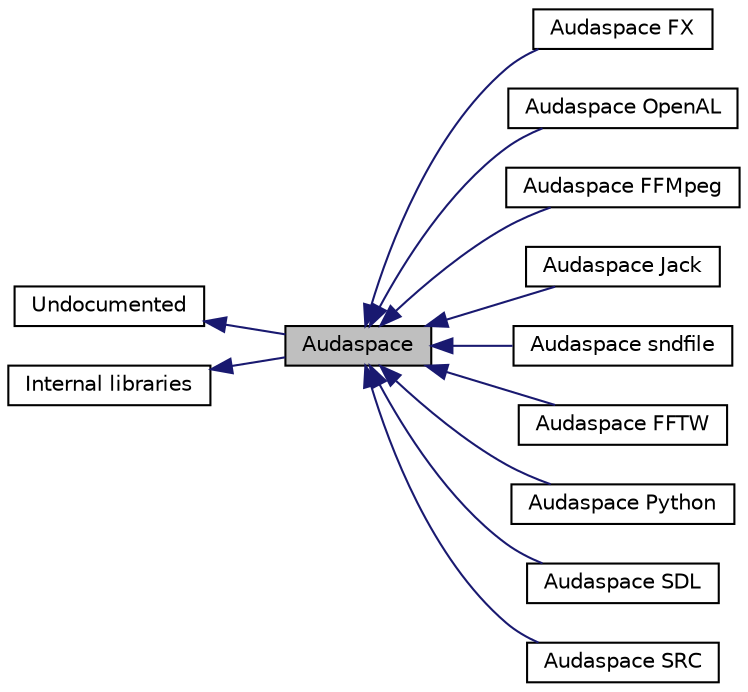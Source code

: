 digraph structs
{
  edge [fontname="Helvetica",fontsize="10",labelfontname="Helvetica",labelfontsize="10"];
  node [fontname="Helvetica",fontsize="10",shape=record];
  rankdir=LR;
  Node2 [label="Undocumented",height=0.2,width=0.4,color="black", fillcolor="white", style="filled",URL="$dc/dae/group__undoc.html",tooltip="Modules and libraries that are still undocumented, or lacking proper integration into the doxygen sys..."];
  Node3 [label="Audaspace FX",height=0.2,width=0.4,color="black", fillcolor="white", style="filled",URL="$d1/df6/group__audfx.html"];
  Node4 [label="Audaspace OpenAL",height=0.2,width=0.4,color="black", fillcolor="white", style="filled",URL="$df/dbc/group__audopenal.html"];
  Node8 [label="Audaspace FFMpeg",height=0.2,width=0.4,color="black", fillcolor="white", style="filled",URL="$db/de2/group__audffmpeg.html"];
  Node10 [label="Audaspace Jack",height=0.2,width=0.4,color="black", fillcolor="white", style="filled",URL="$d5/d51/group__audjack.html"];
  Node1 [label="Internal libraries",height=0.2,width=0.4,color="black", fillcolor="white", style="filled",URL="$d0/dfe/group__intern.html"];
  Node11 [label="Audaspace sndfile",height=0.2,width=0.4,color="black", fillcolor="white", style="filled",URL="$d4/d83/group__audsndfile.html"];
  Node9 [label="Audaspace FFTW",height=0.2,width=0.4,color="black", fillcolor="white", style="filled",URL="$d9/de1/group__audfftw.html"];
  Node5 [label="Audaspace Python",height=0.2,width=0.4,color="black", fillcolor="white", style="filled",URL="$db/dd6/group__audpython.html"];
  Node6 [label="Audaspace SDL",height=0.2,width=0.4,color="black", fillcolor="white", style="filled",URL="$de/d4a/group__audsdl.html"];
  Node0 [label="Audaspace",height=0.2,width=0.4,color="black", fillcolor="grey75", style="filled" fontcolor="black"];
  Node7 [label="Audaspace SRC",height=0.2,width=0.4,color="black", fillcolor="white", style="filled",URL="$d3/d0a/group__audsrc.html"];
  Node1->Node0 [shape=plaintext, color="midnightblue", dir="back", style="solid"];
  Node2->Node0 [shape=plaintext, color="midnightblue", dir="back", style="solid"];
  Node0->Node3 [shape=plaintext, color="midnightblue", dir="back", style="solid"];
  Node0->Node4 [shape=plaintext, color="midnightblue", dir="back", style="solid"];
  Node0->Node5 [shape=plaintext, color="midnightblue", dir="back", style="solid"];
  Node0->Node6 [shape=plaintext, color="midnightblue", dir="back", style="solid"];
  Node0->Node7 [shape=plaintext, color="midnightblue", dir="back", style="solid"];
  Node0->Node8 [shape=plaintext, color="midnightblue", dir="back", style="solid"];
  Node0->Node9 [shape=plaintext, color="midnightblue", dir="back", style="solid"];
  Node0->Node10 [shape=plaintext, color="midnightblue", dir="back", style="solid"];
  Node0->Node11 [shape=plaintext, color="midnightblue", dir="back", style="solid"];
}
